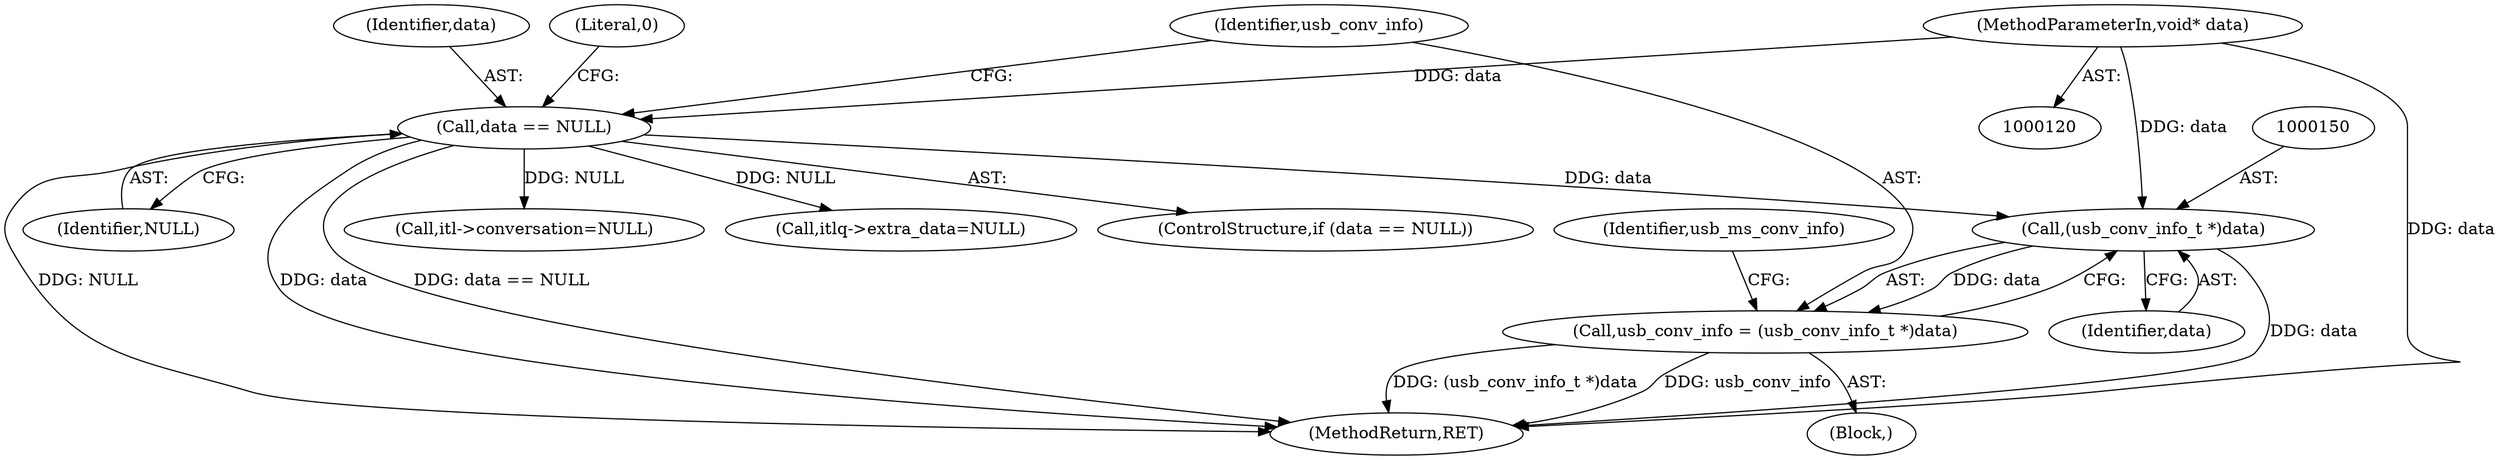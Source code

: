 digraph "0_wireshark_2cb5985bf47bdc8bea78d28483ed224abdd33dc6_1@pointer" {
"1000149" [label="(Call,(usb_conv_info_t *)data)"];
"1000142" [label="(Call,data == NULL)"];
"1000124" [label="(MethodParameterIn,void* data)"];
"1000147" [label="(Call,usb_conv_info = (usb_conv_info_t *)data)"];
"1000147" [label="(Call,usb_conv_info = (usb_conv_info_t *)data)"];
"1000125" [label="(Block,)"];
"1000353" [label="(Call,itl->conversation=NULL)"];
"1000458" [label="(Call,itlq->extra_data=NULL)"];
"1000153" [label="(Identifier,usb_ms_conv_info)"];
"1000141" [label="(ControlStructure,if (data == NULL))"];
"1000142" [label="(Call,data == NULL)"];
"1000149" [label="(Call,(usb_conv_info_t *)data)"];
"1000151" [label="(Identifier,data)"];
"1000144" [label="(Identifier,NULL)"];
"1000146" [label="(Literal,0)"];
"1000143" [label="(Identifier,data)"];
"1000148" [label="(Identifier,usb_conv_info)"];
"1000124" [label="(MethodParameterIn,void* data)"];
"1000692" [label="(MethodReturn,RET)"];
"1000149" -> "1000147"  [label="AST: "];
"1000149" -> "1000151"  [label="CFG: "];
"1000150" -> "1000149"  [label="AST: "];
"1000151" -> "1000149"  [label="AST: "];
"1000147" -> "1000149"  [label="CFG: "];
"1000149" -> "1000692"  [label="DDG: data"];
"1000149" -> "1000147"  [label="DDG: data"];
"1000142" -> "1000149"  [label="DDG: data"];
"1000124" -> "1000149"  [label="DDG: data"];
"1000142" -> "1000141"  [label="AST: "];
"1000142" -> "1000144"  [label="CFG: "];
"1000143" -> "1000142"  [label="AST: "];
"1000144" -> "1000142"  [label="AST: "];
"1000146" -> "1000142"  [label="CFG: "];
"1000148" -> "1000142"  [label="CFG: "];
"1000142" -> "1000692"  [label="DDG: data == NULL"];
"1000142" -> "1000692"  [label="DDG: NULL"];
"1000142" -> "1000692"  [label="DDG: data"];
"1000124" -> "1000142"  [label="DDG: data"];
"1000142" -> "1000353"  [label="DDG: NULL"];
"1000142" -> "1000458"  [label="DDG: NULL"];
"1000124" -> "1000120"  [label="AST: "];
"1000124" -> "1000692"  [label="DDG: data"];
"1000147" -> "1000125"  [label="AST: "];
"1000148" -> "1000147"  [label="AST: "];
"1000153" -> "1000147"  [label="CFG: "];
"1000147" -> "1000692"  [label="DDG: usb_conv_info"];
"1000147" -> "1000692"  [label="DDG: (usb_conv_info_t *)data"];
}
